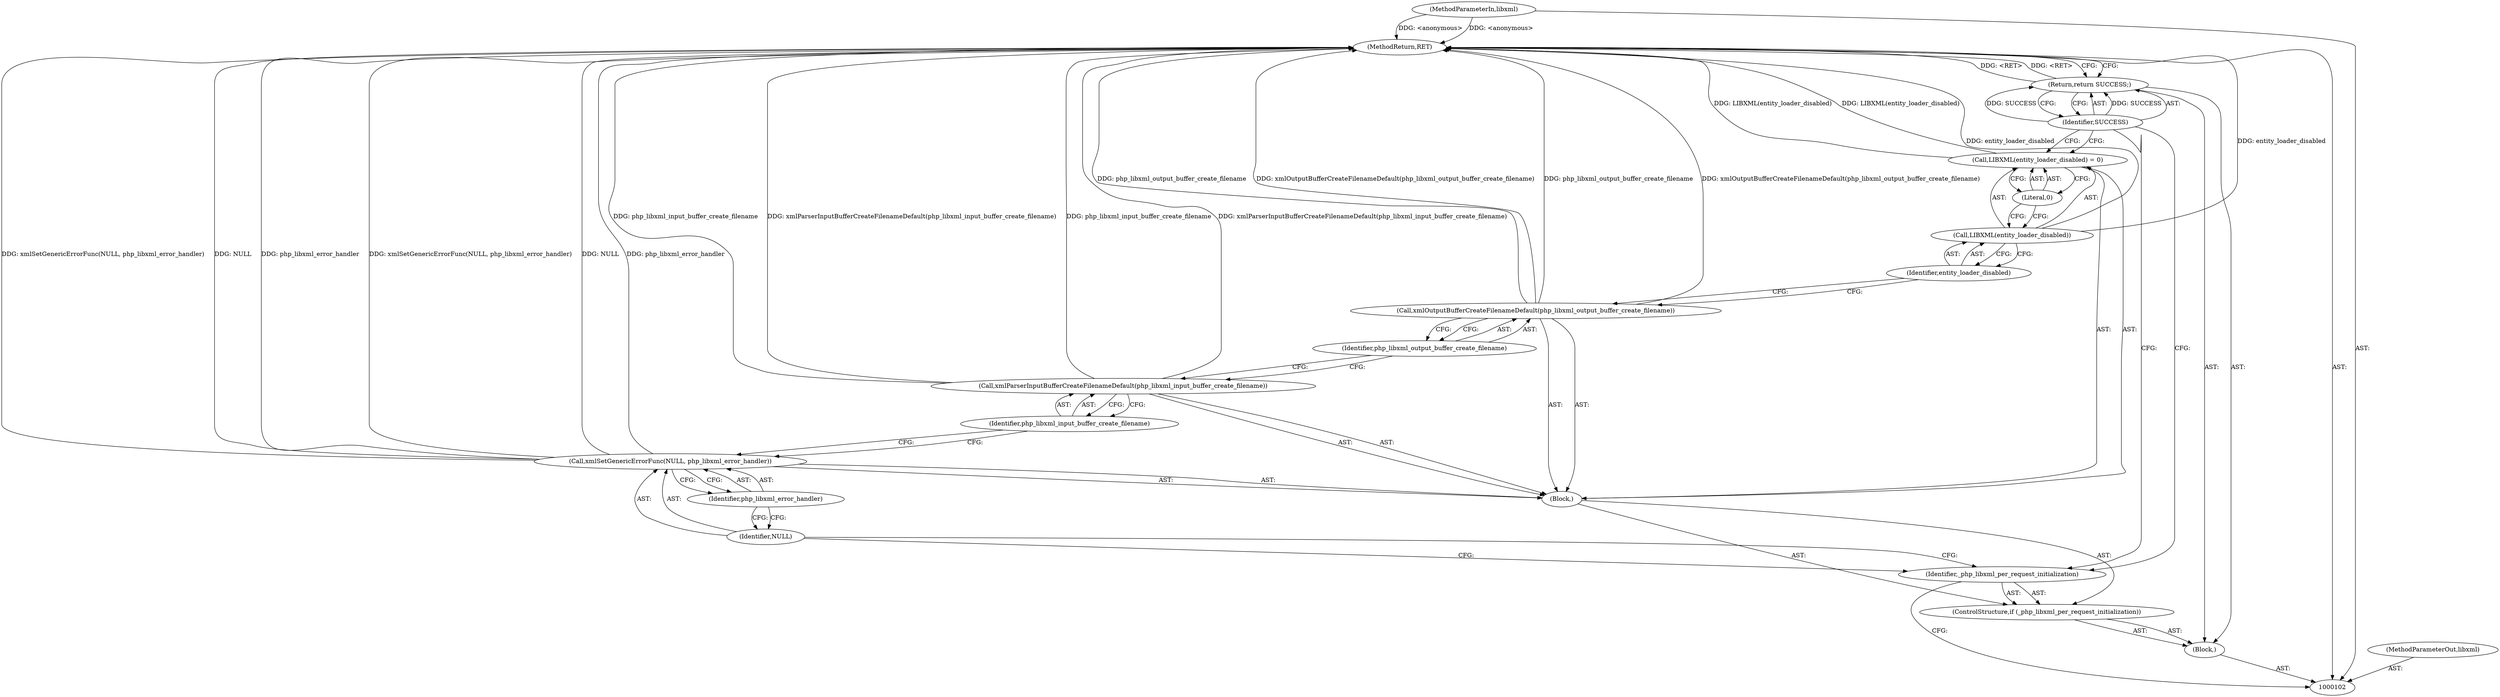 digraph "0_php_de31324c221c1791b26350ba106cc26bad23ace9" {
"1000103" [label="(MethodParameterIn,libxml)"];
"1000149" [label="(MethodParameterOut,libxml)"];
"1000121" [label="(MethodReturn,RET)"];
"1000115" [label="(Call,LIBXML(entity_loader_disabled) = 0)"];
"1000116" [label="(Call,LIBXML(entity_loader_disabled))"];
"1000117" [label="(Identifier,entity_loader_disabled)"];
"1000118" [label="(Literal,0)"];
"1000120" [label="(Identifier,SUCCESS)"];
"1000119" [label="(Return,return SUCCESS;)"];
"1000104" [label="(Block,)"];
"1000105" [label="(ControlStructure,if (_php_libxml_per_request_initialization))"];
"1000107" [label="(Block,)"];
"1000106" [label="(Identifier,_php_libxml_per_request_initialization)"];
"1000108" [label="(Call,xmlSetGenericErrorFunc(NULL, php_libxml_error_handler))"];
"1000109" [label="(Identifier,NULL)"];
"1000110" [label="(Identifier,php_libxml_error_handler)"];
"1000111" [label="(Call,xmlParserInputBufferCreateFilenameDefault(php_libxml_input_buffer_create_filename))"];
"1000112" [label="(Identifier,php_libxml_input_buffer_create_filename)"];
"1000113" [label="(Call,xmlOutputBufferCreateFilenameDefault(php_libxml_output_buffer_create_filename))"];
"1000114" [label="(Identifier,php_libxml_output_buffer_create_filename)"];
"1000103" -> "1000102"  [label="AST: "];
"1000103" -> "1000121"  [label="DDG: <anonymous>"];
"1000149" -> "1000102"  [label="AST: "];
"1000121" -> "1000102"  [label="AST: "];
"1000121" -> "1000119"  [label="CFG: "];
"1000116" -> "1000121"  [label="DDG: entity_loader_disabled"];
"1000108" -> "1000121"  [label="DDG: xmlSetGenericErrorFunc(NULL, php_libxml_error_handler)"];
"1000108" -> "1000121"  [label="DDG: NULL"];
"1000108" -> "1000121"  [label="DDG: php_libxml_error_handler"];
"1000113" -> "1000121"  [label="DDG: php_libxml_output_buffer_create_filename"];
"1000113" -> "1000121"  [label="DDG: xmlOutputBufferCreateFilenameDefault(php_libxml_output_buffer_create_filename)"];
"1000103" -> "1000121"  [label="DDG: <anonymous>"];
"1000111" -> "1000121"  [label="DDG: php_libxml_input_buffer_create_filename"];
"1000111" -> "1000121"  [label="DDG: xmlParserInputBufferCreateFilenameDefault(php_libxml_input_buffer_create_filename)"];
"1000115" -> "1000121"  [label="DDG: LIBXML(entity_loader_disabled)"];
"1000119" -> "1000121"  [label="DDG: <RET>"];
"1000115" -> "1000107"  [label="AST: "];
"1000115" -> "1000118"  [label="CFG: "];
"1000116" -> "1000115"  [label="AST: "];
"1000118" -> "1000115"  [label="AST: "];
"1000120" -> "1000115"  [label="CFG: "];
"1000115" -> "1000121"  [label="DDG: LIBXML(entity_loader_disabled)"];
"1000116" -> "1000115"  [label="AST: "];
"1000116" -> "1000117"  [label="CFG: "];
"1000117" -> "1000116"  [label="AST: "];
"1000118" -> "1000116"  [label="CFG: "];
"1000116" -> "1000121"  [label="DDG: entity_loader_disabled"];
"1000117" -> "1000116"  [label="AST: "];
"1000117" -> "1000113"  [label="CFG: "];
"1000116" -> "1000117"  [label="CFG: "];
"1000118" -> "1000115"  [label="AST: "];
"1000118" -> "1000116"  [label="CFG: "];
"1000115" -> "1000118"  [label="CFG: "];
"1000120" -> "1000119"  [label="AST: "];
"1000120" -> "1000115"  [label="CFG: "];
"1000120" -> "1000106"  [label="CFG: "];
"1000119" -> "1000120"  [label="CFG: "];
"1000120" -> "1000119"  [label="DDG: SUCCESS"];
"1000119" -> "1000104"  [label="AST: "];
"1000119" -> "1000120"  [label="CFG: "];
"1000120" -> "1000119"  [label="AST: "];
"1000121" -> "1000119"  [label="CFG: "];
"1000119" -> "1000121"  [label="DDG: <RET>"];
"1000120" -> "1000119"  [label="DDG: SUCCESS"];
"1000104" -> "1000102"  [label="AST: "];
"1000105" -> "1000104"  [label="AST: "];
"1000119" -> "1000104"  [label="AST: "];
"1000105" -> "1000104"  [label="AST: "];
"1000106" -> "1000105"  [label="AST: "];
"1000107" -> "1000105"  [label="AST: "];
"1000107" -> "1000105"  [label="AST: "];
"1000108" -> "1000107"  [label="AST: "];
"1000111" -> "1000107"  [label="AST: "];
"1000113" -> "1000107"  [label="AST: "];
"1000115" -> "1000107"  [label="AST: "];
"1000106" -> "1000105"  [label="AST: "];
"1000106" -> "1000102"  [label="CFG: "];
"1000109" -> "1000106"  [label="CFG: "];
"1000120" -> "1000106"  [label="CFG: "];
"1000108" -> "1000107"  [label="AST: "];
"1000108" -> "1000110"  [label="CFG: "];
"1000109" -> "1000108"  [label="AST: "];
"1000110" -> "1000108"  [label="AST: "];
"1000112" -> "1000108"  [label="CFG: "];
"1000108" -> "1000121"  [label="DDG: xmlSetGenericErrorFunc(NULL, php_libxml_error_handler)"];
"1000108" -> "1000121"  [label="DDG: NULL"];
"1000108" -> "1000121"  [label="DDG: php_libxml_error_handler"];
"1000109" -> "1000108"  [label="AST: "];
"1000109" -> "1000106"  [label="CFG: "];
"1000110" -> "1000109"  [label="CFG: "];
"1000110" -> "1000108"  [label="AST: "];
"1000110" -> "1000109"  [label="CFG: "];
"1000108" -> "1000110"  [label="CFG: "];
"1000111" -> "1000107"  [label="AST: "];
"1000111" -> "1000112"  [label="CFG: "];
"1000112" -> "1000111"  [label="AST: "];
"1000114" -> "1000111"  [label="CFG: "];
"1000111" -> "1000121"  [label="DDG: php_libxml_input_buffer_create_filename"];
"1000111" -> "1000121"  [label="DDG: xmlParserInputBufferCreateFilenameDefault(php_libxml_input_buffer_create_filename)"];
"1000112" -> "1000111"  [label="AST: "];
"1000112" -> "1000108"  [label="CFG: "];
"1000111" -> "1000112"  [label="CFG: "];
"1000113" -> "1000107"  [label="AST: "];
"1000113" -> "1000114"  [label="CFG: "];
"1000114" -> "1000113"  [label="AST: "];
"1000117" -> "1000113"  [label="CFG: "];
"1000113" -> "1000121"  [label="DDG: php_libxml_output_buffer_create_filename"];
"1000113" -> "1000121"  [label="DDG: xmlOutputBufferCreateFilenameDefault(php_libxml_output_buffer_create_filename)"];
"1000114" -> "1000113"  [label="AST: "];
"1000114" -> "1000111"  [label="CFG: "];
"1000113" -> "1000114"  [label="CFG: "];
}

